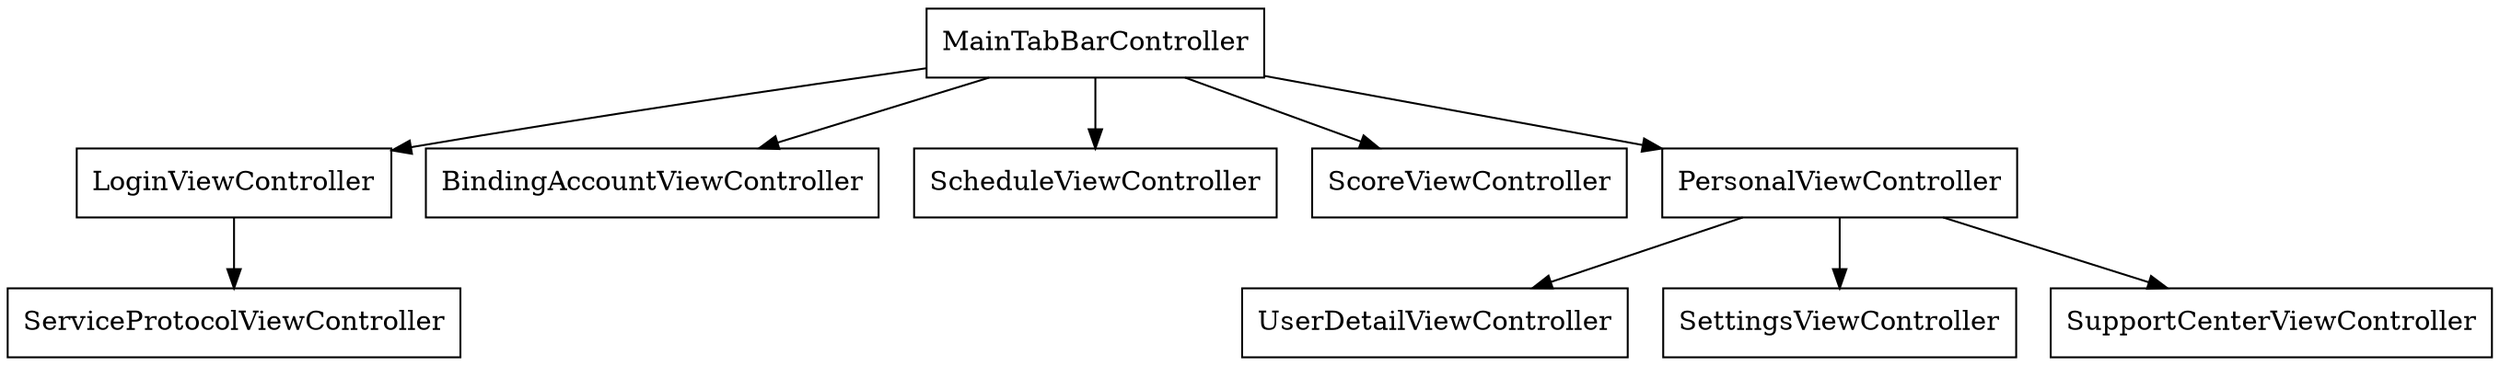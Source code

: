 digraph ViewModel{
	node[shape = record];

  MainTabBarController->LoginViewController->ServiceProtocolViewController;
  MainTabBarController->BindingAccountViewController;

  MainTabBarController->ScheduleViewController;
  MainTabBarController->ScoreViewController;
  MainTabBarController->PersonalViewController;

	PersonalViewController->UserDetailViewController;
  PersonalViewController->SettingsViewController;
  PersonalViewController->SupportCenterViewController
}
